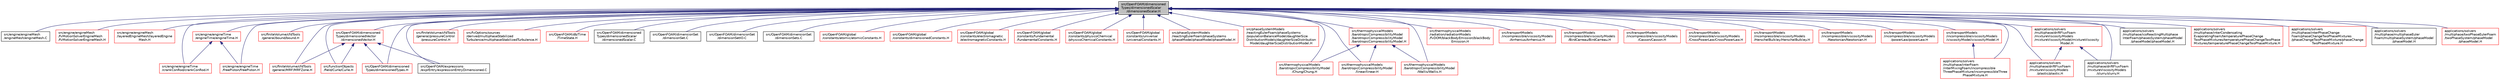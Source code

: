 digraph "src/OpenFOAM/dimensionedTypes/dimensionedScalar/dimensionedScalar.H"
{
  bgcolor="transparent";
  edge [fontname="Helvetica",fontsize="10",labelfontname="Helvetica",labelfontsize="10"];
  node [fontname="Helvetica",fontsize="10",shape=record];
  Node1 [label="src/OpenFOAM/dimensioned\lTypes/dimensionedScalar\l/dimensionedScalar.H",height=0.2,width=0.4,color="black", fillcolor="grey75", style="filled" fontcolor="black"];
  Node1 -> Node2 [dir="back",color="midnightblue",fontsize="10",style="solid",fontname="Helvetica"];
  Node2 [label="src/engine/engineMesh\l/engineMesh/engineMesh.C",height=0.2,width=0.4,color="black",URL="$engineMesh_8C.html"];
  Node1 -> Node3 [dir="back",color="midnightblue",fontsize="10",style="solid",fontname="Helvetica"];
  Node3 [label="src/engine/engineMesh\l/fvMotionSolverEngineMesh\l/fvMotionSolverEngineMesh.H",height=0.2,width=0.4,color="red",URL="$fvMotionSolverEngineMesh_8H.html"];
  Node1 -> Node4 [dir="back",color="midnightblue",fontsize="10",style="solid",fontname="Helvetica"];
  Node4 [label="src/engine/engineMesh\l/layeredEngineMesh/layeredEngine\lMesh.H",height=0.2,width=0.4,color="red",URL="$layeredEngineMesh_8H.html"];
  Node1 -> Node5 [dir="back",color="midnightblue",fontsize="10",style="solid",fontname="Helvetica"];
  Node5 [label="src/engine/engineTime\l/crankConRod/crankConRod.H",height=0.2,width=0.4,color="red",URL="$crankConRod_8H.html"];
  Node1 -> Node6 [dir="back",color="midnightblue",fontsize="10",style="solid",fontname="Helvetica"];
  Node6 [label="src/engine/engineTime\l/engineTime/engineTime.H",height=0.2,width=0.4,color="red",URL="$engineTime_8H.html"];
  Node6 -> Node5 [dir="back",color="midnightblue",fontsize="10",style="solid",fontname="Helvetica"];
  Node6 -> Node7 [dir="back",color="midnightblue",fontsize="10",style="solid",fontname="Helvetica"];
  Node7 [label="src/engine/engineTime\l/freePiston/freePiston.H",height=0.2,width=0.4,color="red",URL="$freePiston_8H.html"];
  Node1 -> Node7 [dir="back",color="midnightblue",fontsize="10",style="solid",fontname="Helvetica"];
  Node1 -> Node8 [dir="back",color="midnightblue",fontsize="10",style="solid",fontname="Helvetica"];
  Node8 [label="src/finiteVolume/cfdTools\l/general/bound/bound.H",height=0.2,width=0.4,color="red",URL="$bound_8H.html",tooltip="Bound the given scalar field if it has gone unbounded. "];
  Node1 -> Node9 [dir="back",color="midnightblue",fontsize="10",style="solid",fontname="Helvetica"];
  Node9 [label="src/finiteVolume/cfdTools\l/general/MRF/MRFZone.H",height=0.2,width=0.4,color="red",URL="$MRFZone_8H.html"];
  Node1 -> Node10 [dir="back",color="midnightblue",fontsize="10",style="solid",fontname="Helvetica"];
  Node10 [label="src/finiteVolume/cfdTools\l/general/pressureControl\l/pressureControl.H",height=0.2,width=0.4,color="red",URL="$pressureControl_8H.html"];
  Node1 -> Node11 [dir="back",color="midnightblue",fontsize="10",style="solid",fontname="Helvetica"];
  Node11 [label="src/functionObjects\l/field/Curle/Curle.H",height=0.2,width=0.4,color="red",URL="$Curle_8H.html"];
  Node1 -> Node12 [dir="back",color="midnightblue",fontsize="10",style="solid",fontname="Helvetica"];
  Node12 [label="src/fvOptions/sources\l/derived/multiphaseStabilized\lTurbulence/multiphaseStabilizedTurbulence.H",height=0.2,width=0.4,color="red",URL="$multiphaseStabilizedTurbulence_8H.html"];
  Node1 -> Node13 [dir="back",color="midnightblue",fontsize="10",style="solid",fontname="Helvetica"];
  Node13 [label="src/OpenFOAM/db/Time\l/TimeState.H",height=0.2,width=0.4,color="red",URL="$TimeState_8H.html"];
  Node1 -> Node14 [dir="back",color="midnightblue",fontsize="10",style="solid",fontname="Helvetica"];
  Node14 [label="src/OpenFOAM/dimensioned\lTypes/dimensionedScalar\l/dimensionedScalar.C",height=0.2,width=0.4,color="black",URL="$dimensionedScalar_8C.html"];
  Node1 -> Node15 [dir="back",color="midnightblue",fontsize="10",style="solid",fontname="Helvetica"];
  Node15 [label="src/OpenFOAM/dimensioned\lTypes/dimensionedTypes.H",height=0.2,width=0.4,color="red",URL="$dimensionedTypes_8H.html"];
  Node1 -> Node16 [dir="back",color="midnightblue",fontsize="10",style="solid",fontname="Helvetica"];
  Node16 [label="src/OpenFOAM/dimensioned\lTypes/dimensionedVector\l/dimensionedVector.H",height=0.2,width=0.4,color="red",URL="$dimensionedVector_8H.html"];
  Node16 -> Node9 [dir="back",color="midnightblue",fontsize="10",style="solid",fontname="Helvetica"];
  Node16 -> Node11 [dir="back",color="midnightblue",fontsize="10",style="solid",fontname="Helvetica"];
  Node16 -> Node15 [dir="back",color="midnightblue",fontsize="10",style="solid",fontname="Helvetica"];
  Node16 -> Node17 [dir="back",color="midnightblue",fontsize="10",style="solid",fontname="Helvetica"];
  Node17 [label="src/OpenFOAM/expressions\l/exprEntry/expressionEntryDimensioned.C",height=0.2,width=0.4,color="black",URL="$expressionEntryDimensioned_8C.html"];
  Node1 -> Node18 [dir="back",color="midnightblue",fontsize="10",style="solid",fontname="Helvetica"];
  Node18 [label="src/OpenFOAM/dimensionSet\l/dimensionSet.C",height=0.2,width=0.4,color="black",URL="$dimensionSet_8C.html"];
  Node1 -> Node19 [dir="back",color="midnightblue",fontsize="10",style="solid",fontname="Helvetica"];
  Node19 [label="src/OpenFOAM/dimensionSet\l/dimensionSetIO.C",height=0.2,width=0.4,color="black",URL="$dimensionSetIO_8C.html"];
  Node1 -> Node20 [dir="back",color="midnightblue",fontsize="10",style="solid",fontname="Helvetica"];
  Node20 [label="src/OpenFOAM/dimensionSet\l/dimensionSets.C",height=0.2,width=0.4,color="black",URL="$dimensionSets_8C.html"];
  Node1 -> Node17 [dir="back",color="midnightblue",fontsize="10",style="solid",fontname="Helvetica"];
  Node1 -> Node21 [dir="back",color="midnightblue",fontsize="10",style="solid",fontname="Helvetica"];
  Node21 [label="src/OpenFOAM/global\l/constants/atomic/atomicConstants.H",height=0.2,width=0.4,color="red",URL="$atomicConstants_8H.html"];
  Node1 -> Node22 [dir="back",color="midnightblue",fontsize="10",style="solid",fontname="Helvetica"];
  Node22 [label="src/OpenFOAM/global\l/constants/dimensionedConstants.H",height=0.2,width=0.4,color="red",URL="$dimensionedConstants_8H.html",tooltip="Dictionary reading and supplying the dimensioned constants used within OpenFOAM, particularly for the..."];
  Node1 -> Node23 [dir="back",color="midnightblue",fontsize="10",style="solid",fontname="Helvetica"];
  Node23 [label="src/OpenFOAM/global\l/constants/electromagnetic\l/electromagneticConstants.H",height=0.2,width=0.4,color="red",URL="$electromagneticConstants_8H.html"];
  Node1 -> Node24 [dir="back",color="midnightblue",fontsize="10",style="solid",fontname="Helvetica"];
  Node24 [label="src/OpenFOAM/global\l/constants/fundamental\l/fundamentalConstants.H",height=0.2,width=0.4,color="red",URL="$fundamentalConstants_8H.html",tooltip="Fundamental dimensioned constants. "];
  Node1 -> Node25 [dir="back",color="midnightblue",fontsize="10",style="solid",fontname="Helvetica"];
  Node25 [label="src/OpenFOAM/global\l/constants/physicoChemical\l/physicoChemicalConstants.H",height=0.2,width=0.4,color="red",URL="$physicoChemicalConstants_8H.html"];
  Node1 -> Node26 [dir="back",color="midnightblue",fontsize="10",style="solid",fontname="Helvetica"];
  Node26 [label="src/OpenFOAM/global\l/constants/universal\l/universalConstants.H",height=0.2,width=0.4,color="red",URL="$universalConstants_8H.html"];
  Node1 -> Node27 [dir="back",color="midnightblue",fontsize="10",style="solid",fontname="Helvetica"];
  Node27 [label="src/phaseSystemModels\l/reactingEulerFoam/phaseSystems\l/phaseModel/phaseModel/phaseModel.H",height=0.2,width=0.4,color="red",URL="$src_2phaseSystemModels_2reactingEulerFoam_2phaseSystems_2phaseModel_2phaseModel_2phaseModel_8H.html"];
  Node1 -> Node28 [dir="back",color="midnightblue",fontsize="10",style="solid",fontname="Helvetica"];
  Node28 [label="src/phaseSystemModels\l/reactingEulerFoam/phaseSystems\l/populationBalanceModel/daughterSize\lDistributionModels/daughterSizeDistribution\lModel/daughterSizeDistributionModel.H",height=0.2,width=0.4,color="red",URL="$daughterSizeDistributionModel_8H.html"];
  Node1 -> Node29 [dir="back",color="midnightblue",fontsize="10",style="solid",fontname="Helvetica"];
  Node29 [label="src/thermophysicalModels\l/barotropicCompressibilityModel\l/barotropicCompressibilityModel\l/barotropicCompressibilityModel.H",height=0.2,width=0.4,color="red",URL="$barotropicCompressibilityModel_8H.html"];
  Node29 -> Node30 [dir="back",color="midnightblue",fontsize="10",style="solid",fontname="Helvetica"];
  Node30 [label="src/thermophysicalModels\l/barotropicCompressibilityModel\l/Chung/Chung.H",height=0.2,width=0.4,color="red",URL="$Chung_8H.html"];
  Node29 -> Node31 [dir="back",color="midnightblue",fontsize="10",style="solid",fontname="Helvetica"];
  Node31 [label="src/thermophysicalModels\l/barotropicCompressibilityModel\l/linear/linear.H",height=0.2,width=0.4,color="red",URL="$src_2thermophysicalModels_2barotropicCompressibilityModel_2linear_2linear_8H.html"];
  Node29 -> Node32 [dir="back",color="midnightblue",fontsize="10",style="solid",fontname="Helvetica"];
  Node32 [label="src/thermophysicalModels\l/barotropicCompressibilityModel\l/Wallis/Wallis.H",height=0.2,width=0.4,color="red",URL="$Wallis_8H.html"];
  Node1 -> Node30 [dir="back",color="midnightblue",fontsize="10",style="solid",fontname="Helvetica"];
  Node1 -> Node31 [dir="back",color="midnightblue",fontsize="10",style="solid",fontname="Helvetica"];
  Node1 -> Node32 [dir="back",color="midnightblue",fontsize="10",style="solid",fontname="Helvetica"];
  Node1 -> Node33 [dir="back",color="midnightblue",fontsize="10",style="solid",fontname="Helvetica"];
  Node33 [label="src/thermophysicalModels\l/radiation/radiationModels\l/fvDOM/blackBodyEmission/blackBody\lEmission.H",height=0.2,width=0.4,color="red",URL="$blackBodyEmission_8H.html"];
  Node1 -> Node34 [dir="back",color="midnightblue",fontsize="10",style="solid",fontname="Helvetica"];
  Node34 [label="src/transportModels\l/incompressible/viscosityModels\l/Arrhenius/Arrhenius.H",height=0.2,width=0.4,color="red",URL="$Arrhenius_8H.html"];
  Node1 -> Node35 [dir="back",color="midnightblue",fontsize="10",style="solid",fontname="Helvetica"];
  Node35 [label="src/transportModels\l/incompressible/viscosityModels\l/BirdCarreau/BirdCarreau.H",height=0.2,width=0.4,color="red",URL="$BirdCarreau_8H.html"];
  Node1 -> Node36 [dir="back",color="midnightblue",fontsize="10",style="solid",fontname="Helvetica"];
  Node36 [label="src/transportModels\l/incompressible/viscosityModels\l/Casson/Casson.H",height=0.2,width=0.4,color="red",URL="$Casson_8H.html"];
  Node1 -> Node37 [dir="back",color="midnightblue",fontsize="10",style="solid",fontname="Helvetica"];
  Node37 [label="src/transportModels\l/incompressible/viscosityModels\l/CrossPowerLaw/CrossPowerLaw.H",height=0.2,width=0.4,color="red",URL="$CrossPowerLaw_8H.html"];
  Node1 -> Node38 [dir="back",color="midnightblue",fontsize="10",style="solid",fontname="Helvetica"];
  Node38 [label="src/transportModels\l/incompressible/viscosityModels\l/HerschelBulkley/HerschelBulkley.H",height=0.2,width=0.4,color="red",URL="$HerschelBulkley_8H.html"];
  Node1 -> Node39 [dir="back",color="midnightblue",fontsize="10",style="solid",fontname="Helvetica"];
  Node39 [label="src/transportModels\l/incompressible/viscosityModels\l/Newtonian/Newtonian.H",height=0.2,width=0.4,color="red",URL="$Newtonian_8H.html"];
  Node1 -> Node40 [dir="back",color="midnightblue",fontsize="10",style="solid",fontname="Helvetica"];
  Node40 [label="src/transportModels\l/incompressible/viscosityModels\l/powerLaw/powerLaw.H",height=0.2,width=0.4,color="red",URL="$transportModels_2incompressible_2viscosityModels_2powerLaw_2powerLaw_8H.html"];
  Node1 -> Node41 [dir="back",color="midnightblue",fontsize="10",style="solid",fontname="Helvetica"];
  Node41 [label="src/transportModels\l/incompressible/viscosityModels\l/viscosityModel/viscosityModel.H",height=0.2,width=0.4,color="red",URL="$src_2transportModels_2incompressible_2viscosityModels_2viscosityModel_2viscosityModel_8H.html"];
  Node41 -> Node42 [dir="back",color="midnightblue",fontsize="10",style="solid",fontname="Helvetica"];
  Node42 [label="applications/solvers\l/multiphase/interFoam\l/interMixingFoam/incompressible\lThreePhaseMixture/incompressibleThree\lPhaseMixture.H",height=0.2,width=0.4,color="red",URL="$incompressibleThreePhaseMixture_8H.html"];
  Node1 -> Node43 [dir="back",color="midnightblue",fontsize="10",style="solid",fontname="Helvetica"];
  Node43 [label="applications/solvers\l/multiphase/driftFluxFoam\l/mixtureViscosityModels\l/mixtureViscosityModel/mixtureViscosity\lModel.H",height=0.2,width=0.4,color="red",URL="$mixtureViscosityModel_8H.html"];
  Node43 -> Node44 [dir="back",color="midnightblue",fontsize="10",style="solid",fontname="Helvetica"];
  Node44 [label="applications/solvers\l/multiphase/driftFluxFoam\l/mixtureViscosityModels\l/plastic/plastic.H",height=0.2,width=0.4,color="red",URL="$plastic_8H.html"];
  Node43 -> Node45 [dir="back",color="midnightblue",fontsize="10",style="solid",fontname="Helvetica"];
  Node45 [label="applications/solvers\l/multiphase/driftFluxFoam\l/mixtureViscosityModels\l/slurry/slurry.H",height=0.2,width=0.4,color="black",URL="$slurry_8H.html"];
  Node1 -> Node44 [dir="back",color="midnightblue",fontsize="10",style="solid",fontname="Helvetica"];
  Node1 -> Node45 [dir="back",color="midnightblue",fontsize="10",style="solid",fontname="Helvetica"];
  Node1 -> Node46 [dir="back",color="midnightblue",fontsize="10",style="solid",fontname="Helvetica"];
  Node46 [label="applications/solvers\l/multiphase/icoReactingMultiphase\lInterFoam/phasesSystem/phaseModel\l/phaseModel/phaseModel.H",height=0.2,width=0.4,color="black",URL="$applications_2solvers_2multiphase_2icoReactingMultiphaseInterFoam_2phasesSystem_2phaseModel_2phaseModel_2phaseModel_8H.html"];
  Node1 -> Node47 [dir="back",color="midnightblue",fontsize="10",style="solid",fontname="Helvetica"];
  Node47 [label="applications/solvers\l/multiphase/interCondensating\lEvaporatingFoam/temperaturePhaseChange\lTwoPhaseMixtures/temperaturePhaseChangeTwoPhase\lMixtures/temperaturePhaseChangeTwoPhaseMixture.H",height=0.2,width=0.4,color="red",URL="$temperaturePhaseChangeTwoPhaseMixture_8H.html"];
  Node1 -> Node42 [dir="back",color="midnightblue",fontsize="10",style="solid",fontname="Helvetica"];
  Node1 -> Node48 [dir="back",color="midnightblue",fontsize="10",style="solid",fontname="Helvetica"];
  Node48 [label="applications/solvers\l/multiphase/interPhaseChange\lFoam/phaseChangeTwoPhaseMixtures\l/phaseChangeTwoPhaseMixture/phaseChange\lTwoPhaseMixture.H",height=0.2,width=0.4,color="red",URL="$phaseChangeTwoPhaseMixture_8H.html"];
  Node1 -> Node49 [dir="back",color="midnightblue",fontsize="10",style="solid",fontname="Helvetica"];
  Node49 [label="applications/solvers\l/multiphase/multiphaseEuler\lFoam/multiphaseSystem/phaseModel\l/phaseModel.H",height=0.2,width=0.4,color="black",URL="$applications_2solvers_2multiphase_2multiphaseEulerFoam_2multiphaseSystem_2phaseModel_2phaseModel_8H.html"];
  Node1 -> Node50 [dir="back",color="midnightblue",fontsize="10",style="solid",fontname="Helvetica"];
  Node50 [label="applications/solvers\l/multiphase/twoPhaseEulerFoam\l/twoPhaseSystem/phaseModel\l/phaseModel.H",height=0.2,width=0.4,color="red",URL="$applications_2solvers_2multiphase_2twoPhaseEulerFoam_2twoPhaseSystem_2phaseModel_2phaseModel_8H.html"];
}
